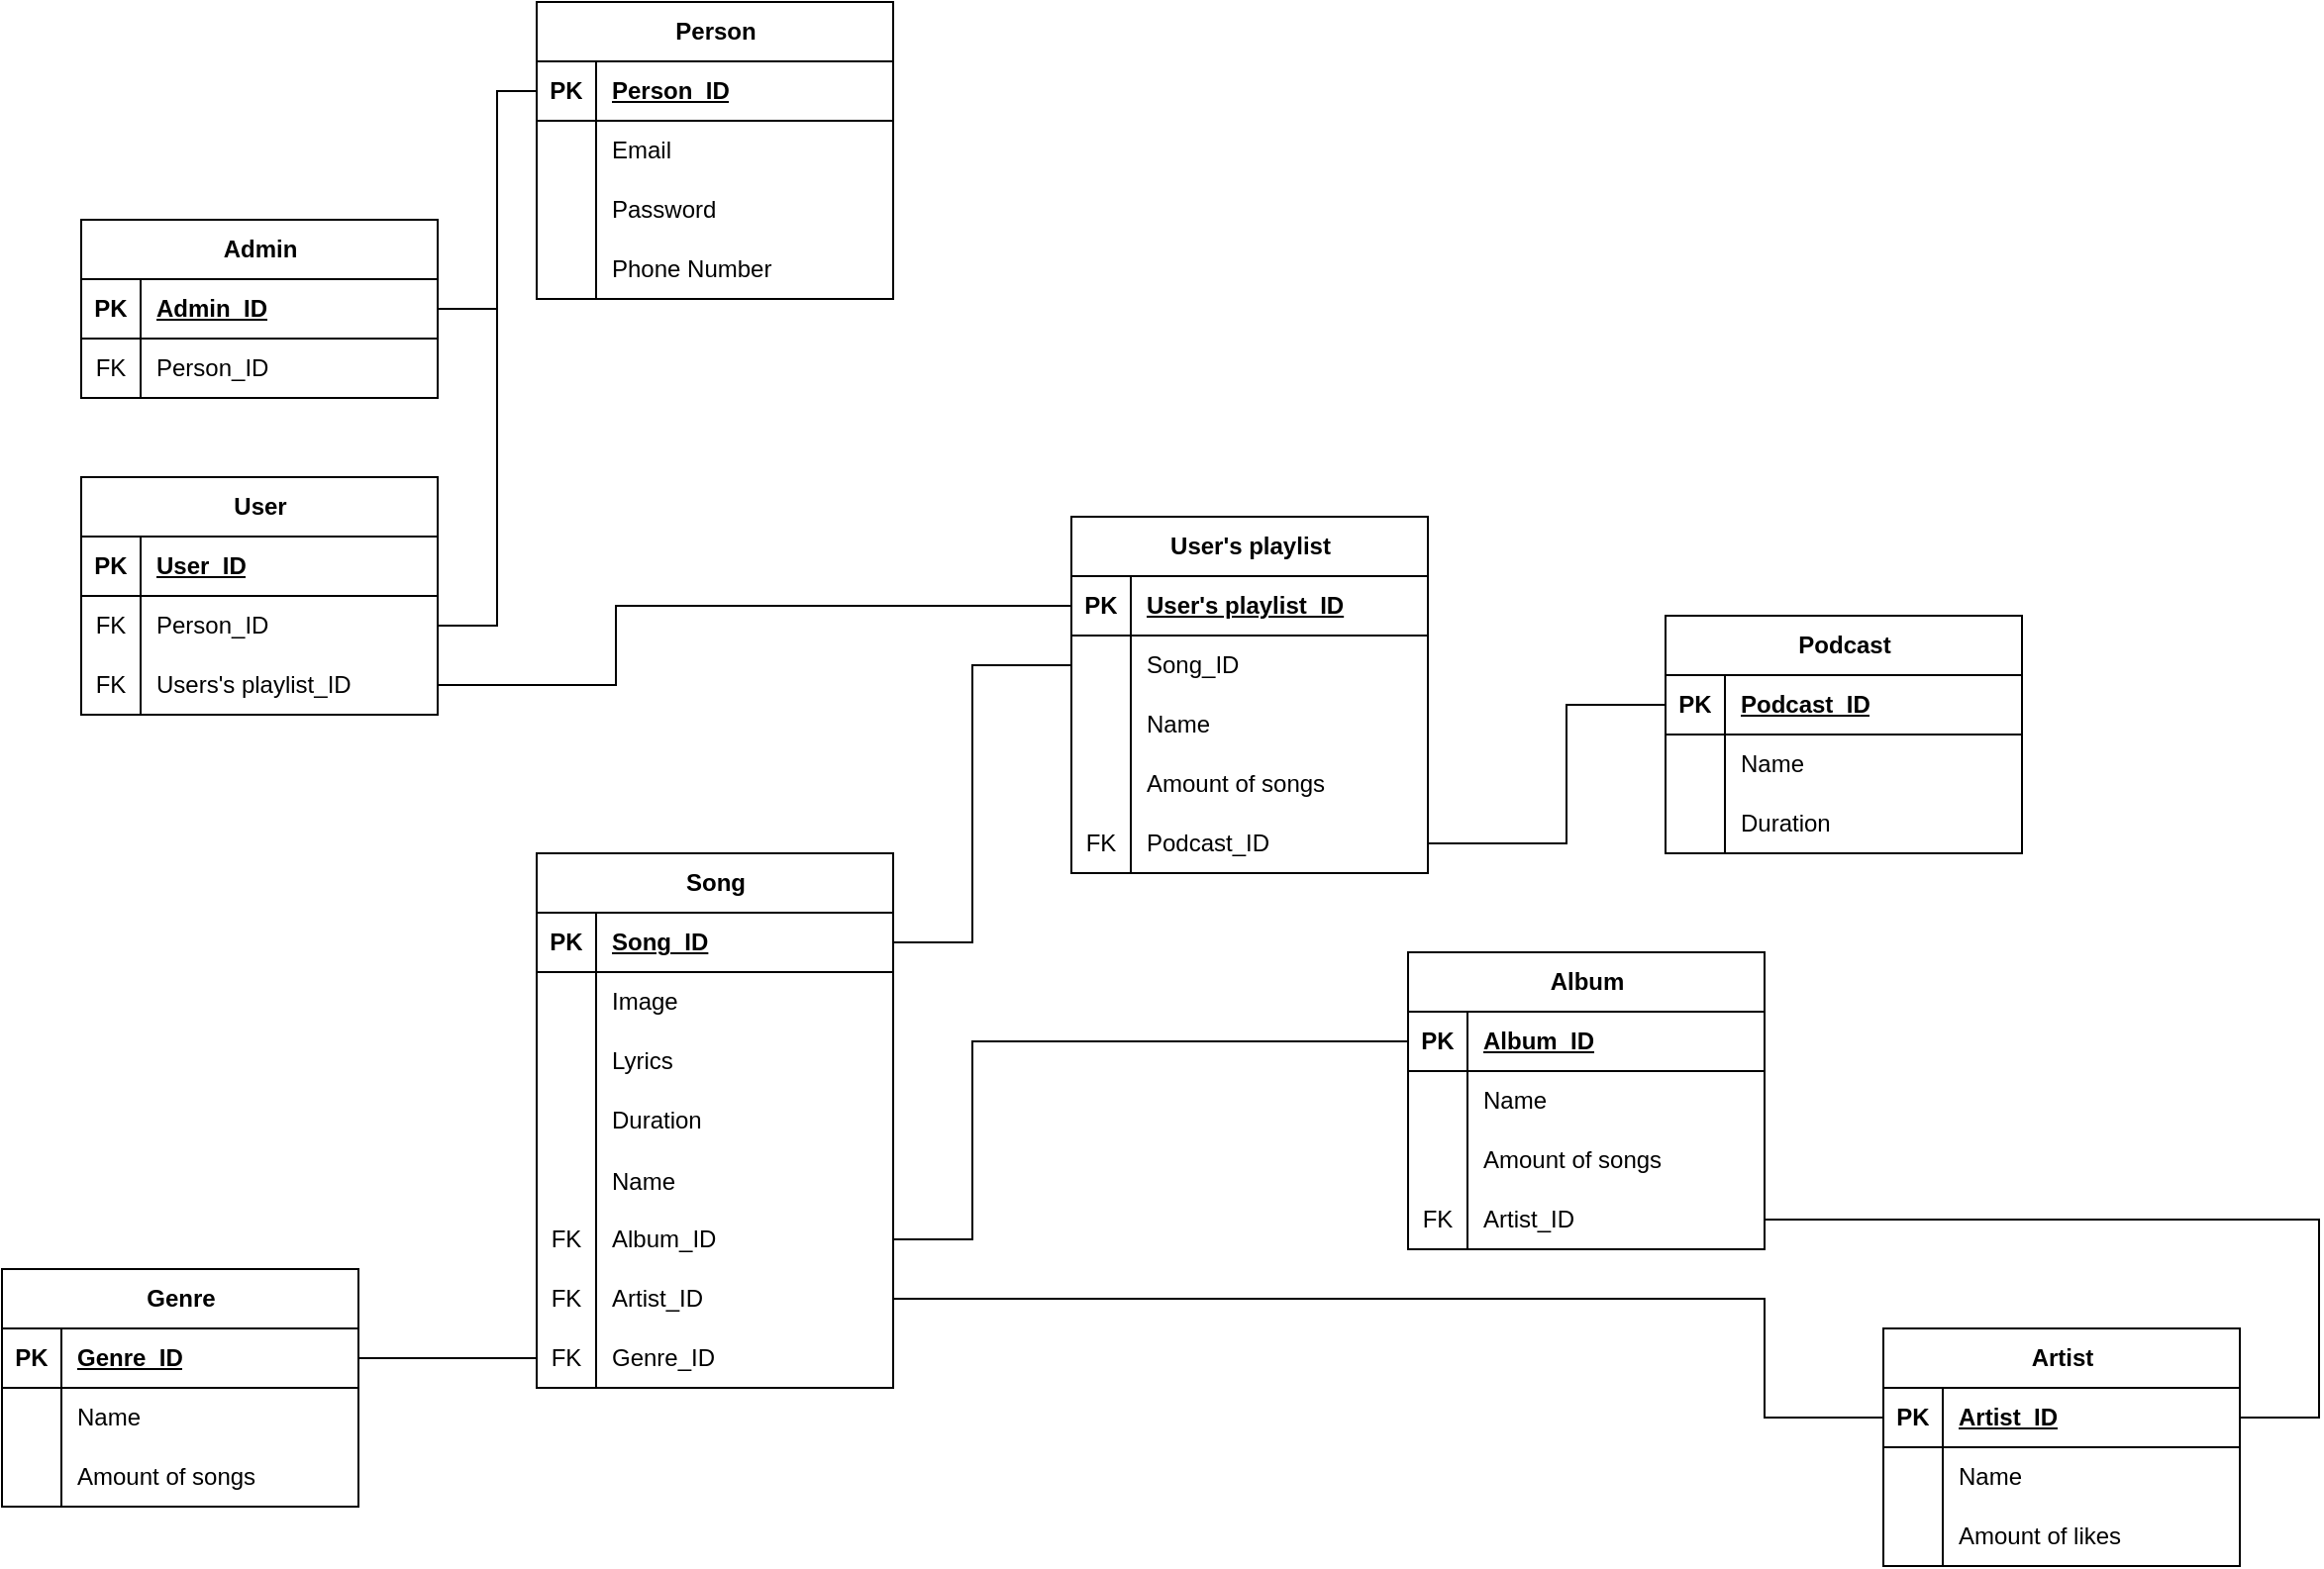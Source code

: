 <mxfile version="22.0.4" type="github">
  <diagram name="Страница — 1" id="3yZ1Bi49j6QtE4vH_W0a">
    <mxGraphModel dx="1728" dy="958" grid="1" gridSize="10" guides="1" tooltips="1" connect="1" arrows="1" fold="1" page="1" pageScale="1" pageWidth="827" pageHeight="1169" math="0" shadow="0">
      <root>
        <mxCell id="0" />
        <mxCell id="1" parent="0" />
        <mxCell id="EkAOqBTmNJ8UoRvNRDtU-21" value="Song" style="shape=table;startSize=30;container=1;collapsible=1;childLayout=tableLayout;fixedRows=1;rowLines=0;fontStyle=1;align=center;resizeLast=1;html=1;" parent="1" vertex="1">
          <mxGeometry x="290" y="670" width="180" height="270" as="geometry">
            <mxRectangle x="155" y="500" width="70" height="30" as="alternateBounds" />
          </mxGeometry>
        </mxCell>
        <mxCell id="EkAOqBTmNJ8UoRvNRDtU-22" value="" style="shape=tableRow;horizontal=0;startSize=0;swimlaneHead=0;swimlaneBody=0;fillColor=none;collapsible=0;dropTarget=0;points=[[0,0.5],[1,0.5]];portConstraint=eastwest;top=0;left=0;right=0;bottom=1;" parent="EkAOqBTmNJ8UoRvNRDtU-21" vertex="1">
          <mxGeometry y="30" width="180" height="30" as="geometry" />
        </mxCell>
        <mxCell id="EkAOqBTmNJ8UoRvNRDtU-23" value="PK" style="shape=partialRectangle;connectable=0;fillColor=none;top=0;left=0;bottom=0;right=0;fontStyle=1;overflow=hidden;whiteSpace=wrap;html=1;" parent="EkAOqBTmNJ8UoRvNRDtU-22" vertex="1">
          <mxGeometry width="30" height="30" as="geometry">
            <mxRectangle width="30" height="30" as="alternateBounds" />
          </mxGeometry>
        </mxCell>
        <mxCell id="EkAOqBTmNJ8UoRvNRDtU-24" value="Song_ID" style="shape=partialRectangle;connectable=0;fillColor=none;top=0;left=0;bottom=0;right=0;align=left;spacingLeft=6;fontStyle=5;overflow=hidden;whiteSpace=wrap;html=1;" parent="EkAOqBTmNJ8UoRvNRDtU-22" vertex="1">
          <mxGeometry x="30" width="150" height="30" as="geometry">
            <mxRectangle width="150" height="30" as="alternateBounds" />
          </mxGeometry>
        </mxCell>
        <mxCell id="EkAOqBTmNJ8UoRvNRDtU-25" value="" style="shape=tableRow;horizontal=0;startSize=0;swimlaneHead=0;swimlaneBody=0;fillColor=none;collapsible=0;dropTarget=0;points=[[0,0.5],[1,0.5]];portConstraint=eastwest;top=0;left=0;right=0;bottom=0;" parent="EkAOqBTmNJ8UoRvNRDtU-21" vertex="1">
          <mxGeometry y="60" width="180" height="30" as="geometry" />
        </mxCell>
        <mxCell id="EkAOqBTmNJ8UoRvNRDtU-26" value="" style="shape=partialRectangle;connectable=0;fillColor=none;top=0;left=0;bottom=0;right=0;editable=1;overflow=hidden;whiteSpace=wrap;html=1;" parent="EkAOqBTmNJ8UoRvNRDtU-25" vertex="1">
          <mxGeometry width="30" height="30" as="geometry">
            <mxRectangle width="30" height="30" as="alternateBounds" />
          </mxGeometry>
        </mxCell>
        <mxCell id="EkAOqBTmNJ8UoRvNRDtU-27" value="Image" style="shape=partialRectangle;connectable=0;fillColor=none;top=0;left=0;bottom=0;right=0;align=left;spacingLeft=6;overflow=hidden;whiteSpace=wrap;html=1;" parent="EkAOqBTmNJ8UoRvNRDtU-25" vertex="1">
          <mxGeometry x="30" width="150" height="30" as="geometry">
            <mxRectangle width="150" height="30" as="alternateBounds" />
          </mxGeometry>
        </mxCell>
        <mxCell id="EkAOqBTmNJ8UoRvNRDtU-28" value="" style="shape=tableRow;horizontal=0;startSize=0;swimlaneHead=0;swimlaneBody=0;fillColor=none;collapsible=0;dropTarget=0;points=[[0,0.5],[1,0.5]];portConstraint=eastwest;top=0;left=0;right=0;bottom=0;" parent="EkAOqBTmNJ8UoRvNRDtU-21" vertex="1">
          <mxGeometry y="90" width="180" height="30" as="geometry" />
        </mxCell>
        <mxCell id="EkAOqBTmNJ8UoRvNRDtU-29" value="" style="shape=partialRectangle;connectable=0;fillColor=none;top=0;left=0;bottom=0;right=0;editable=1;overflow=hidden;whiteSpace=wrap;html=1;" parent="EkAOqBTmNJ8UoRvNRDtU-28" vertex="1">
          <mxGeometry width="30" height="30" as="geometry">
            <mxRectangle width="30" height="30" as="alternateBounds" />
          </mxGeometry>
        </mxCell>
        <mxCell id="EkAOqBTmNJ8UoRvNRDtU-30" value="Lyrics" style="shape=partialRectangle;connectable=0;fillColor=none;top=0;left=0;bottom=0;right=0;align=left;spacingLeft=6;overflow=hidden;whiteSpace=wrap;html=1;" parent="EkAOqBTmNJ8UoRvNRDtU-28" vertex="1">
          <mxGeometry x="30" width="150" height="30" as="geometry">
            <mxRectangle width="150" height="30" as="alternateBounds" />
          </mxGeometry>
        </mxCell>
        <mxCell id="EkAOqBTmNJ8UoRvNRDtU-31" value="" style="shape=tableRow;horizontal=0;startSize=0;swimlaneHead=0;swimlaneBody=0;fillColor=none;collapsible=0;dropTarget=0;points=[[0,0.5],[1,0.5]];portConstraint=eastwest;top=0;left=0;right=0;bottom=0;" parent="EkAOqBTmNJ8UoRvNRDtU-21" vertex="1">
          <mxGeometry y="120" width="180" height="30" as="geometry" />
        </mxCell>
        <mxCell id="EkAOqBTmNJ8UoRvNRDtU-32" value="" style="shape=partialRectangle;connectable=0;fillColor=none;top=0;left=0;bottom=0;right=0;editable=1;overflow=hidden;whiteSpace=wrap;html=1;" parent="EkAOqBTmNJ8UoRvNRDtU-31" vertex="1">
          <mxGeometry width="30" height="30" as="geometry">
            <mxRectangle width="30" height="30" as="alternateBounds" />
          </mxGeometry>
        </mxCell>
        <mxCell id="EkAOqBTmNJ8UoRvNRDtU-33" value="Duration" style="shape=partialRectangle;connectable=0;fillColor=none;top=0;left=0;bottom=0;right=0;align=left;spacingLeft=6;overflow=hidden;whiteSpace=wrap;html=1;" parent="EkAOqBTmNJ8UoRvNRDtU-31" vertex="1">
          <mxGeometry x="30" width="150" height="30" as="geometry">
            <mxRectangle width="150" height="30" as="alternateBounds" />
          </mxGeometry>
        </mxCell>
        <mxCell id="EkAOqBTmNJ8UoRvNRDtU-35" value="" style="shape=tableRow;horizontal=0;startSize=0;swimlaneHead=0;swimlaneBody=0;fillColor=none;collapsible=0;dropTarget=0;points=[[0,0.5],[1,0.5]];portConstraint=eastwest;top=0;left=0;right=0;bottom=0;" parent="EkAOqBTmNJ8UoRvNRDtU-21" vertex="1">
          <mxGeometry y="150" width="180" height="30" as="geometry" />
        </mxCell>
        <mxCell id="EkAOqBTmNJ8UoRvNRDtU-36" value="" style="shape=partialRectangle;connectable=0;fillColor=none;top=0;left=0;bottom=0;right=0;editable=1;overflow=hidden;" parent="EkAOqBTmNJ8UoRvNRDtU-35" vertex="1">
          <mxGeometry width="30" height="30" as="geometry">
            <mxRectangle width="30" height="30" as="alternateBounds" />
          </mxGeometry>
        </mxCell>
        <mxCell id="EkAOqBTmNJ8UoRvNRDtU-37" value="Name" style="shape=partialRectangle;connectable=0;fillColor=none;top=0;left=0;bottom=0;right=0;align=left;spacingLeft=6;overflow=hidden;" parent="EkAOqBTmNJ8UoRvNRDtU-35" vertex="1">
          <mxGeometry x="30" width="150" height="30" as="geometry">
            <mxRectangle width="150" height="30" as="alternateBounds" />
          </mxGeometry>
        </mxCell>
        <mxCell id="ypnI-csupEmVVNGVdrrb-6" value="" style="shape=tableRow;horizontal=0;startSize=0;swimlaneHead=0;swimlaneBody=0;fillColor=none;collapsible=0;dropTarget=0;points=[[0,0.5],[1,0.5]];portConstraint=eastwest;top=0;left=0;right=0;bottom=0;" vertex="1" parent="EkAOqBTmNJ8UoRvNRDtU-21">
          <mxGeometry y="180" width="180" height="30" as="geometry" />
        </mxCell>
        <mxCell id="ypnI-csupEmVVNGVdrrb-7" value="FK" style="shape=partialRectangle;connectable=0;fillColor=none;top=0;left=0;bottom=0;right=0;fontStyle=0;overflow=hidden;whiteSpace=wrap;html=1;" vertex="1" parent="ypnI-csupEmVVNGVdrrb-6">
          <mxGeometry width="30" height="30" as="geometry">
            <mxRectangle width="30" height="30" as="alternateBounds" />
          </mxGeometry>
        </mxCell>
        <mxCell id="ypnI-csupEmVVNGVdrrb-8" value="Album_ID" style="shape=partialRectangle;connectable=0;fillColor=none;top=0;left=0;bottom=0;right=0;align=left;spacingLeft=6;fontStyle=0;overflow=hidden;whiteSpace=wrap;html=1;" vertex="1" parent="ypnI-csupEmVVNGVdrrb-6">
          <mxGeometry x="30" width="150" height="30" as="geometry">
            <mxRectangle width="150" height="30" as="alternateBounds" />
          </mxGeometry>
        </mxCell>
        <mxCell id="ypnI-csupEmVVNGVdrrb-26" value="" style="shape=tableRow;horizontal=0;startSize=0;swimlaneHead=0;swimlaneBody=0;fillColor=none;collapsible=0;dropTarget=0;points=[[0,0.5],[1,0.5]];portConstraint=eastwest;top=0;left=0;right=0;bottom=0;" vertex="1" parent="EkAOqBTmNJ8UoRvNRDtU-21">
          <mxGeometry y="210" width="180" height="30" as="geometry" />
        </mxCell>
        <mxCell id="ypnI-csupEmVVNGVdrrb-27" value="FK" style="shape=partialRectangle;connectable=0;fillColor=none;top=0;left=0;bottom=0;right=0;fontStyle=0;overflow=hidden;whiteSpace=wrap;html=1;" vertex="1" parent="ypnI-csupEmVVNGVdrrb-26">
          <mxGeometry width="30" height="30" as="geometry">
            <mxRectangle width="30" height="30" as="alternateBounds" />
          </mxGeometry>
        </mxCell>
        <mxCell id="ypnI-csupEmVVNGVdrrb-28" value="Artist_ID" style="shape=partialRectangle;connectable=0;fillColor=none;top=0;left=0;bottom=0;right=0;align=left;spacingLeft=6;fontStyle=0;overflow=hidden;whiteSpace=wrap;html=1;" vertex="1" parent="ypnI-csupEmVVNGVdrrb-26">
          <mxGeometry x="30" width="150" height="30" as="geometry">
            <mxRectangle width="150" height="30" as="alternateBounds" />
          </mxGeometry>
        </mxCell>
        <mxCell id="ypnI-csupEmVVNGVdrrb-41" value="" style="shape=tableRow;horizontal=0;startSize=0;swimlaneHead=0;swimlaneBody=0;fillColor=none;collapsible=0;dropTarget=0;points=[[0,0.5],[1,0.5]];portConstraint=eastwest;top=0;left=0;right=0;bottom=0;" vertex="1" parent="EkAOqBTmNJ8UoRvNRDtU-21">
          <mxGeometry y="240" width="180" height="30" as="geometry" />
        </mxCell>
        <mxCell id="ypnI-csupEmVVNGVdrrb-42" value="FK" style="shape=partialRectangle;connectable=0;fillColor=none;top=0;left=0;bottom=0;right=0;fontStyle=0;overflow=hidden;whiteSpace=wrap;html=1;" vertex="1" parent="ypnI-csupEmVVNGVdrrb-41">
          <mxGeometry width="30" height="30" as="geometry">
            <mxRectangle width="30" height="30" as="alternateBounds" />
          </mxGeometry>
        </mxCell>
        <mxCell id="ypnI-csupEmVVNGVdrrb-43" value="Genre_ID" style="shape=partialRectangle;connectable=0;fillColor=none;top=0;left=0;bottom=0;right=0;align=left;spacingLeft=6;fontStyle=0;overflow=hidden;whiteSpace=wrap;html=1;" vertex="1" parent="ypnI-csupEmVVNGVdrrb-41">
          <mxGeometry x="30" width="150" height="30" as="geometry">
            <mxRectangle width="150" height="30" as="alternateBounds" />
          </mxGeometry>
        </mxCell>
        <mxCell id="EkAOqBTmNJ8UoRvNRDtU-42" value="Artist" style="shape=table;startSize=30;container=1;collapsible=1;childLayout=tableLayout;fixedRows=1;rowLines=0;fontStyle=1;align=center;resizeLast=1;html=1;" parent="1" vertex="1">
          <mxGeometry x="970" y="910" width="180" height="120" as="geometry">
            <mxRectangle x="240" y="90" width="70" height="30" as="alternateBounds" />
          </mxGeometry>
        </mxCell>
        <mxCell id="EkAOqBTmNJ8UoRvNRDtU-43" value="" style="shape=tableRow;horizontal=0;startSize=0;swimlaneHead=0;swimlaneBody=0;fillColor=none;collapsible=0;dropTarget=0;points=[[0,0.5],[1,0.5]];portConstraint=eastwest;top=0;left=0;right=0;bottom=1;" parent="EkAOqBTmNJ8UoRvNRDtU-42" vertex="1">
          <mxGeometry y="30" width="180" height="30" as="geometry" />
        </mxCell>
        <mxCell id="EkAOqBTmNJ8UoRvNRDtU-44" value="PK" style="shape=partialRectangle;connectable=0;fillColor=none;top=0;left=0;bottom=0;right=0;fontStyle=1;overflow=hidden;whiteSpace=wrap;html=1;" parent="EkAOqBTmNJ8UoRvNRDtU-43" vertex="1">
          <mxGeometry width="30" height="30" as="geometry">
            <mxRectangle width="30" height="30" as="alternateBounds" />
          </mxGeometry>
        </mxCell>
        <mxCell id="EkAOqBTmNJ8UoRvNRDtU-45" value="Artist_ID" style="shape=partialRectangle;connectable=0;fillColor=none;top=0;left=0;bottom=0;right=0;align=left;spacingLeft=6;fontStyle=5;overflow=hidden;whiteSpace=wrap;html=1;" parent="EkAOqBTmNJ8UoRvNRDtU-43" vertex="1">
          <mxGeometry x="30" width="150" height="30" as="geometry">
            <mxRectangle width="150" height="30" as="alternateBounds" />
          </mxGeometry>
        </mxCell>
        <mxCell id="EkAOqBTmNJ8UoRvNRDtU-46" value="" style="shape=tableRow;horizontal=0;startSize=0;swimlaneHead=0;swimlaneBody=0;fillColor=none;collapsible=0;dropTarget=0;points=[[0,0.5],[1,0.5]];portConstraint=eastwest;top=0;left=0;right=0;bottom=0;" parent="EkAOqBTmNJ8UoRvNRDtU-42" vertex="1">
          <mxGeometry y="60" width="180" height="30" as="geometry" />
        </mxCell>
        <mxCell id="EkAOqBTmNJ8UoRvNRDtU-47" value="" style="shape=partialRectangle;connectable=0;fillColor=none;top=0;left=0;bottom=0;right=0;editable=1;overflow=hidden;whiteSpace=wrap;html=1;" parent="EkAOqBTmNJ8UoRvNRDtU-46" vertex="1">
          <mxGeometry width="30" height="30" as="geometry">
            <mxRectangle width="30" height="30" as="alternateBounds" />
          </mxGeometry>
        </mxCell>
        <mxCell id="EkAOqBTmNJ8UoRvNRDtU-48" value="Name" style="shape=partialRectangle;connectable=0;fillColor=none;top=0;left=0;bottom=0;right=0;align=left;spacingLeft=6;overflow=hidden;whiteSpace=wrap;html=1;" parent="EkAOqBTmNJ8UoRvNRDtU-46" vertex="1">
          <mxGeometry x="30" width="150" height="30" as="geometry">
            <mxRectangle width="150" height="30" as="alternateBounds" />
          </mxGeometry>
        </mxCell>
        <mxCell id="EkAOqBTmNJ8UoRvNRDtU-49" value="" style="shape=tableRow;horizontal=0;startSize=0;swimlaneHead=0;swimlaneBody=0;fillColor=none;collapsible=0;dropTarget=0;points=[[0,0.5],[1,0.5]];portConstraint=eastwest;top=0;left=0;right=0;bottom=0;" parent="EkAOqBTmNJ8UoRvNRDtU-42" vertex="1">
          <mxGeometry y="90" width="180" height="30" as="geometry" />
        </mxCell>
        <mxCell id="EkAOqBTmNJ8UoRvNRDtU-50" value="" style="shape=partialRectangle;connectable=0;fillColor=none;top=0;left=0;bottom=0;right=0;editable=1;overflow=hidden;whiteSpace=wrap;html=1;" parent="EkAOqBTmNJ8UoRvNRDtU-49" vertex="1">
          <mxGeometry width="30" height="30" as="geometry">
            <mxRectangle width="30" height="30" as="alternateBounds" />
          </mxGeometry>
        </mxCell>
        <mxCell id="EkAOqBTmNJ8UoRvNRDtU-51" value="Amount of likes" style="shape=partialRectangle;connectable=0;fillColor=none;top=0;left=0;bottom=0;right=0;align=left;spacingLeft=6;overflow=hidden;whiteSpace=wrap;html=1;" parent="EkAOqBTmNJ8UoRvNRDtU-49" vertex="1">
          <mxGeometry x="30" width="150" height="30" as="geometry">
            <mxRectangle width="150" height="30" as="alternateBounds" />
          </mxGeometry>
        </mxCell>
        <mxCell id="EkAOqBTmNJ8UoRvNRDtU-55" value="Admin" style="shape=table;startSize=30;container=1;collapsible=1;childLayout=tableLayout;fixedRows=1;rowLines=0;fontStyle=1;align=center;resizeLast=1;html=1;" parent="1" vertex="1">
          <mxGeometry x="60" y="350" width="180" height="90" as="geometry">
            <mxRectangle x="600" y="190" width="80" height="30" as="alternateBounds" />
          </mxGeometry>
        </mxCell>
        <mxCell id="EkAOqBTmNJ8UoRvNRDtU-56" value="" style="shape=tableRow;horizontal=0;startSize=0;swimlaneHead=0;swimlaneBody=0;fillColor=none;collapsible=0;dropTarget=0;points=[[0,0.5],[1,0.5]];portConstraint=eastwest;top=0;left=0;right=0;bottom=1;" parent="EkAOqBTmNJ8UoRvNRDtU-55" vertex="1">
          <mxGeometry y="30" width="180" height="30" as="geometry" />
        </mxCell>
        <mxCell id="EkAOqBTmNJ8UoRvNRDtU-57" value="PK" style="shape=partialRectangle;connectable=0;fillColor=none;top=0;left=0;bottom=0;right=0;fontStyle=1;overflow=hidden;whiteSpace=wrap;html=1;" parent="EkAOqBTmNJ8UoRvNRDtU-56" vertex="1">
          <mxGeometry width="30" height="30" as="geometry">
            <mxRectangle width="30" height="30" as="alternateBounds" />
          </mxGeometry>
        </mxCell>
        <mxCell id="EkAOqBTmNJ8UoRvNRDtU-58" value="Admin_ID" style="shape=partialRectangle;connectable=0;fillColor=none;top=0;left=0;bottom=0;right=0;align=left;spacingLeft=6;fontStyle=5;overflow=hidden;whiteSpace=wrap;html=1;" parent="EkAOqBTmNJ8UoRvNRDtU-56" vertex="1">
          <mxGeometry x="30" width="150" height="30" as="geometry">
            <mxRectangle width="150" height="30" as="alternateBounds" />
          </mxGeometry>
        </mxCell>
        <mxCell id="ypnI-csupEmVVNGVdrrb-14" value="" style="shape=tableRow;horizontal=0;startSize=0;swimlaneHead=0;swimlaneBody=0;fillColor=none;collapsible=0;dropTarget=0;points=[[0,0.5],[1,0.5]];portConstraint=eastwest;top=0;left=0;right=0;bottom=0;" vertex="1" parent="EkAOqBTmNJ8UoRvNRDtU-55">
          <mxGeometry y="60" width="180" height="30" as="geometry" />
        </mxCell>
        <mxCell id="ypnI-csupEmVVNGVdrrb-15" value="FK" style="shape=partialRectangle;connectable=0;fillColor=none;top=0;left=0;bottom=0;right=0;fontStyle=0;overflow=hidden;whiteSpace=wrap;html=1;" vertex="1" parent="ypnI-csupEmVVNGVdrrb-14">
          <mxGeometry width="30" height="30" as="geometry">
            <mxRectangle width="30" height="30" as="alternateBounds" />
          </mxGeometry>
        </mxCell>
        <mxCell id="ypnI-csupEmVVNGVdrrb-16" value="Person_ID" style="shape=partialRectangle;connectable=0;fillColor=none;top=0;left=0;bottom=0;right=0;align=left;spacingLeft=6;fontStyle=0;overflow=hidden;whiteSpace=wrap;html=1;" vertex="1" parent="ypnI-csupEmVVNGVdrrb-14">
          <mxGeometry x="30" width="150" height="30" as="geometry">
            <mxRectangle width="150" height="30" as="alternateBounds" />
          </mxGeometry>
        </mxCell>
        <mxCell id="EkAOqBTmNJ8UoRvNRDtU-68" value="Person" style="shape=table;startSize=30;container=1;collapsible=1;childLayout=tableLayout;fixedRows=1;rowLines=0;fontStyle=1;align=center;resizeLast=1;html=1;" parent="1" vertex="1">
          <mxGeometry x="290" y="240" width="180" height="150" as="geometry">
            <mxRectangle x="430" y="240" width="80" height="30" as="alternateBounds" />
          </mxGeometry>
        </mxCell>
        <mxCell id="EkAOqBTmNJ8UoRvNRDtU-69" value="" style="shape=tableRow;horizontal=0;startSize=0;swimlaneHead=0;swimlaneBody=0;fillColor=none;collapsible=0;dropTarget=0;points=[[0,0.5],[1,0.5]];portConstraint=eastwest;top=0;left=0;right=0;bottom=1;" parent="EkAOqBTmNJ8UoRvNRDtU-68" vertex="1">
          <mxGeometry y="30" width="180" height="30" as="geometry" />
        </mxCell>
        <mxCell id="EkAOqBTmNJ8UoRvNRDtU-70" value="PK" style="shape=partialRectangle;connectable=0;fillColor=none;top=0;left=0;bottom=0;right=0;fontStyle=1;overflow=hidden;whiteSpace=wrap;html=1;" parent="EkAOqBTmNJ8UoRvNRDtU-69" vertex="1">
          <mxGeometry width="30" height="30" as="geometry">
            <mxRectangle width="30" height="30" as="alternateBounds" />
          </mxGeometry>
        </mxCell>
        <mxCell id="EkAOqBTmNJ8UoRvNRDtU-71" value="Person_ID" style="shape=partialRectangle;connectable=0;fillColor=none;top=0;left=0;bottom=0;right=0;align=left;spacingLeft=6;fontStyle=5;overflow=hidden;whiteSpace=wrap;html=1;" parent="EkAOqBTmNJ8UoRvNRDtU-69" vertex="1">
          <mxGeometry x="30" width="150" height="30" as="geometry">
            <mxRectangle width="150" height="30" as="alternateBounds" />
          </mxGeometry>
        </mxCell>
        <mxCell id="EkAOqBTmNJ8UoRvNRDtU-72" value="" style="shape=tableRow;horizontal=0;startSize=0;swimlaneHead=0;swimlaneBody=0;fillColor=none;collapsible=0;dropTarget=0;points=[[0,0.5],[1,0.5]];portConstraint=eastwest;top=0;left=0;right=0;bottom=0;" parent="EkAOqBTmNJ8UoRvNRDtU-68" vertex="1">
          <mxGeometry y="60" width="180" height="30" as="geometry" />
        </mxCell>
        <mxCell id="EkAOqBTmNJ8UoRvNRDtU-73" value="" style="shape=partialRectangle;connectable=0;fillColor=none;top=0;left=0;bottom=0;right=0;editable=1;overflow=hidden;whiteSpace=wrap;html=1;" parent="EkAOqBTmNJ8UoRvNRDtU-72" vertex="1">
          <mxGeometry width="30" height="30" as="geometry">
            <mxRectangle width="30" height="30" as="alternateBounds" />
          </mxGeometry>
        </mxCell>
        <mxCell id="EkAOqBTmNJ8UoRvNRDtU-74" value="Email" style="shape=partialRectangle;connectable=0;fillColor=none;top=0;left=0;bottom=0;right=0;align=left;spacingLeft=6;overflow=hidden;whiteSpace=wrap;html=1;" parent="EkAOqBTmNJ8UoRvNRDtU-72" vertex="1">
          <mxGeometry x="30" width="150" height="30" as="geometry">
            <mxRectangle width="150" height="30" as="alternateBounds" />
          </mxGeometry>
        </mxCell>
        <mxCell id="EkAOqBTmNJ8UoRvNRDtU-75" value="" style="shape=tableRow;horizontal=0;startSize=0;swimlaneHead=0;swimlaneBody=0;fillColor=none;collapsible=0;dropTarget=0;points=[[0,0.5],[1,0.5]];portConstraint=eastwest;top=0;left=0;right=0;bottom=0;" parent="EkAOqBTmNJ8UoRvNRDtU-68" vertex="1">
          <mxGeometry y="90" width="180" height="30" as="geometry" />
        </mxCell>
        <mxCell id="EkAOqBTmNJ8UoRvNRDtU-76" value="" style="shape=partialRectangle;connectable=0;fillColor=none;top=0;left=0;bottom=0;right=0;editable=1;overflow=hidden;whiteSpace=wrap;html=1;" parent="EkAOqBTmNJ8UoRvNRDtU-75" vertex="1">
          <mxGeometry width="30" height="30" as="geometry">
            <mxRectangle width="30" height="30" as="alternateBounds" />
          </mxGeometry>
        </mxCell>
        <mxCell id="EkAOqBTmNJ8UoRvNRDtU-77" value="Password" style="shape=partialRectangle;connectable=0;fillColor=none;top=0;left=0;bottom=0;right=0;align=left;spacingLeft=6;overflow=hidden;whiteSpace=wrap;html=1;" parent="EkAOqBTmNJ8UoRvNRDtU-75" vertex="1">
          <mxGeometry x="30" width="150" height="30" as="geometry">
            <mxRectangle width="150" height="30" as="alternateBounds" />
          </mxGeometry>
        </mxCell>
        <mxCell id="EkAOqBTmNJ8UoRvNRDtU-78" value="" style="shape=tableRow;horizontal=0;startSize=0;swimlaneHead=0;swimlaneBody=0;fillColor=none;collapsible=0;dropTarget=0;points=[[0,0.5],[1,0.5]];portConstraint=eastwest;top=0;left=0;right=0;bottom=0;" parent="EkAOqBTmNJ8UoRvNRDtU-68" vertex="1">
          <mxGeometry y="120" width="180" height="30" as="geometry" />
        </mxCell>
        <mxCell id="EkAOqBTmNJ8UoRvNRDtU-79" value="" style="shape=partialRectangle;connectable=0;fillColor=none;top=0;left=0;bottom=0;right=0;editable=1;overflow=hidden;whiteSpace=wrap;html=1;" parent="EkAOqBTmNJ8UoRvNRDtU-78" vertex="1">
          <mxGeometry width="30" height="30" as="geometry">
            <mxRectangle width="30" height="30" as="alternateBounds" />
          </mxGeometry>
        </mxCell>
        <mxCell id="EkAOqBTmNJ8UoRvNRDtU-80" value="Phone Number" style="shape=partialRectangle;connectable=0;fillColor=none;top=0;left=0;bottom=0;right=0;align=left;spacingLeft=6;overflow=hidden;whiteSpace=wrap;html=1;" parent="EkAOqBTmNJ8UoRvNRDtU-78" vertex="1">
          <mxGeometry x="30" width="150" height="30" as="geometry">
            <mxRectangle width="150" height="30" as="alternateBounds" />
          </mxGeometry>
        </mxCell>
        <mxCell id="EkAOqBTmNJ8UoRvNRDtU-81" value="User" style="shape=table;startSize=30;container=1;collapsible=1;childLayout=tableLayout;fixedRows=1;rowLines=0;fontStyle=1;align=center;resizeLast=1;html=1;" parent="1" vertex="1">
          <mxGeometry x="60" y="480" width="180" height="120" as="geometry">
            <mxRectangle x="650" y="315" width="80" height="30" as="alternateBounds" />
          </mxGeometry>
        </mxCell>
        <mxCell id="EkAOqBTmNJ8UoRvNRDtU-82" value="" style="shape=tableRow;horizontal=0;startSize=0;swimlaneHead=0;swimlaneBody=0;fillColor=none;collapsible=0;dropTarget=0;points=[[0,0.5],[1,0.5]];portConstraint=eastwest;top=0;left=0;right=0;bottom=1;" parent="EkAOqBTmNJ8UoRvNRDtU-81" vertex="1">
          <mxGeometry y="30" width="180" height="30" as="geometry" />
        </mxCell>
        <mxCell id="EkAOqBTmNJ8UoRvNRDtU-83" value="PK" style="shape=partialRectangle;connectable=0;fillColor=none;top=0;left=0;bottom=0;right=0;fontStyle=1;overflow=hidden;whiteSpace=wrap;html=1;" parent="EkAOqBTmNJ8UoRvNRDtU-82" vertex="1">
          <mxGeometry width="30" height="30" as="geometry">
            <mxRectangle width="30" height="30" as="alternateBounds" />
          </mxGeometry>
        </mxCell>
        <mxCell id="EkAOqBTmNJ8UoRvNRDtU-84" value="User_ID" style="shape=partialRectangle;connectable=0;fillColor=none;top=0;left=0;bottom=0;right=0;align=left;spacingLeft=6;fontStyle=5;overflow=hidden;whiteSpace=wrap;html=1;" parent="EkAOqBTmNJ8UoRvNRDtU-82" vertex="1">
          <mxGeometry x="30" width="150" height="30" as="geometry">
            <mxRectangle width="150" height="30" as="alternateBounds" />
          </mxGeometry>
        </mxCell>
        <mxCell id="ypnI-csupEmVVNGVdrrb-10" value="" style="shape=tableRow;horizontal=0;startSize=0;swimlaneHead=0;swimlaneBody=0;fillColor=none;collapsible=0;dropTarget=0;points=[[0,0.5],[1,0.5]];portConstraint=eastwest;top=0;left=0;right=0;bottom=0;" vertex="1" parent="EkAOqBTmNJ8UoRvNRDtU-81">
          <mxGeometry y="60" width="180" height="30" as="geometry" />
        </mxCell>
        <mxCell id="ypnI-csupEmVVNGVdrrb-11" value="FK" style="shape=partialRectangle;connectable=0;fillColor=none;top=0;left=0;bottom=0;right=0;fontStyle=0;overflow=hidden;whiteSpace=wrap;html=1;" vertex="1" parent="ypnI-csupEmVVNGVdrrb-10">
          <mxGeometry width="30" height="30" as="geometry">
            <mxRectangle width="30" height="30" as="alternateBounds" />
          </mxGeometry>
        </mxCell>
        <mxCell id="ypnI-csupEmVVNGVdrrb-12" value="Person_ID" style="shape=partialRectangle;connectable=0;fillColor=none;top=0;left=0;bottom=0;right=0;align=left;spacingLeft=6;fontStyle=0;overflow=hidden;whiteSpace=wrap;html=1;" vertex="1" parent="ypnI-csupEmVVNGVdrrb-10">
          <mxGeometry x="30" width="150" height="30" as="geometry">
            <mxRectangle width="150" height="30" as="alternateBounds" />
          </mxGeometry>
        </mxCell>
        <mxCell id="ypnI-csupEmVVNGVdrrb-31" value="" style="shape=tableRow;horizontal=0;startSize=0;swimlaneHead=0;swimlaneBody=0;fillColor=none;collapsible=0;dropTarget=0;points=[[0,0.5],[1,0.5]];portConstraint=eastwest;top=0;left=0;right=0;bottom=0;" vertex="1" parent="EkAOqBTmNJ8UoRvNRDtU-81">
          <mxGeometry y="90" width="180" height="30" as="geometry" />
        </mxCell>
        <mxCell id="ypnI-csupEmVVNGVdrrb-32" value="FK" style="shape=partialRectangle;connectable=0;fillColor=none;top=0;left=0;bottom=0;right=0;fontStyle=0;overflow=hidden;whiteSpace=wrap;html=1;" vertex="1" parent="ypnI-csupEmVVNGVdrrb-31">
          <mxGeometry width="30" height="30" as="geometry">
            <mxRectangle width="30" height="30" as="alternateBounds" />
          </mxGeometry>
        </mxCell>
        <mxCell id="ypnI-csupEmVVNGVdrrb-33" value="Users&#39;s playlist_ID" style="shape=partialRectangle;connectable=0;fillColor=none;top=0;left=0;bottom=0;right=0;align=left;spacingLeft=6;fontStyle=0;overflow=hidden;whiteSpace=wrap;html=1;" vertex="1" parent="ypnI-csupEmVVNGVdrrb-31">
          <mxGeometry x="30" width="150" height="30" as="geometry">
            <mxRectangle width="150" height="30" as="alternateBounds" />
          </mxGeometry>
        </mxCell>
        <mxCell id="EkAOqBTmNJ8UoRvNRDtU-89" value="User&#39;s playlist" style="shape=table;startSize=30;container=1;collapsible=1;childLayout=tableLayout;fixedRows=1;rowLines=0;fontStyle=1;align=center;resizeLast=1;html=1;" parent="1" vertex="1">
          <mxGeometry x="560" y="500" width="180" height="180" as="geometry">
            <mxRectangle x="115" y="30" width="80" height="30" as="alternateBounds" />
          </mxGeometry>
        </mxCell>
        <mxCell id="EkAOqBTmNJ8UoRvNRDtU-90" value="" style="shape=tableRow;horizontal=0;startSize=0;swimlaneHead=0;swimlaneBody=0;fillColor=none;collapsible=0;dropTarget=0;points=[[0,0.5],[1,0.5]];portConstraint=eastwest;top=0;left=0;right=0;bottom=1;" parent="EkAOqBTmNJ8UoRvNRDtU-89" vertex="1">
          <mxGeometry y="30" width="180" height="30" as="geometry" />
        </mxCell>
        <mxCell id="EkAOqBTmNJ8UoRvNRDtU-91" value="PK" style="shape=partialRectangle;connectable=0;fillColor=none;top=0;left=0;bottom=0;right=0;fontStyle=1;overflow=hidden;whiteSpace=wrap;html=1;" parent="EkAOqBTmNJ8UoRvNRDtU-90" vertex="1">
          <mxGeometry width="30" height="30" as="geometry">
            <mxRectangle width="30" height="30" as="alternateBounds" />
          </mxGeometry>
        </mxCell>
        <mxCell id="EkAOqBTmNJ8UoRvNRDtU-92" value="User&#39;s playlist_ID" style="shape=partialRectangle;connectable=0;fillColor=none;top=0;left=0;bottom=0;right=0;align=left;spacingLeft=6;fontStyle=5;overflow=hidden;whiteSpace=wrap;html=1;" parent="EkAOqBTmNJ8UoRvNRDtU-90" vertex="1">
          <mxGeometry x="30" width="150" height="30" as="geometry">
            <mxRectangle width="150" height="30" as="alternateBounds" />
          </mxGeometry>
        </mxCell>
        <mxCell id="EkAOqBTmNJ8UoRvNRDtU-93" value="" style="shape=tableRow;horizontal=0;startSize=0;swimlaneHead=0;swimlaneBody=0;fillColor=none;collapsible=0;dropTarget=0;points=[[0,0.5],[1,0.5]];portConstraint=eastwest;top=0;left=0;right=0;bottom=0;" parent="EkAOqBTmNJ8UoRvNRDtU-89" vertex="1">
          <mxGeometry y="60" width="180" height="30" as="geometry" />
        </mxCell>
        <mxCell id="EkAOqBTmNJ8UoRvNRDtU-94" value="" style="shape=partialRectangle;connectable=0;fillColor=none;top=0;left=0;bottom=0;right=0;editable=1;overflow=hidden;whiteSpace=wrap;html=1;" parent="EkAOqBTmNJ8UoRvNRDtU-93" vertex="1">
          <mxGeometry width="30" height="30" as="geometry">
            <mxRectangle width="30" height="30" as="alternateBounds" />
          </mxGeometry>
        </mxCell>
        <mxCell id="EkAOqBTmNJ8UoRvNRDtU-95" value="Song_ID" style="shape=partialRectangle;connectable=0;fillColor=none;top=0;left=0;bottom=0;right=0;align=left;spacingLeft=6;overflow=hidden;whiteSpace=wrap;html=1;" parent="EkAOqBTmNJ8UoRvNRDtU-93" vertex="1">
          <mxGeometry x="30" width="150" height="30" as="geometry">
            <mxRectangle width="150" height="30" as="alternateBounds" />
          </mxGeometry>
        </mxCell>
        <mxCell id="EkAOqBTmNJ8UoRvNRDtU-96" value="" style="shape=tableRow;horizontal=0;startSize=0;swimlaneHead=0;swimlaneBody=0;fillColor=none;collapsible=0;dropTarget=0;points=[[0,0.5],[1,0.5]];portConstraint=eastwest;top=0;left=0;right=0;bottom=0;" parent="EkAOqBTmNJ8UoRvNRDtU-89" vertex="1">
          <mxGeometry y="90" width="180" height="30" as="geometry" />
        </mxCell>
        <mxCell id="EkAOqBTmNJ8UoRvNRDtU-97" value="" style="shape=partialRectangle;connectable=0;fillColor=none;top=0;left=0;bottom=0;right=0;editable=1;overflow=hidden;whiteSpace=wrap;html=1;" parent="EkAOqBTmNJ8UoRvNRDtU-96" vertex="1">
          <mxGeometry width="30" height="30" as="geometry">
            <mxRectangle width="30" height="30" as="alternateBounds" />
          </mxGeometry>
        </mxCell>
        <mxCell id="EkAOqBTmNJ8UoRvNRDtU-98" value="Name" style="shape=partialRectangle;connectable=0;fillColor=none;top=0;left=0;bottom=0;right=0;align=left;spacingLeft=6;overflow=hidden;whiteSpace=wrap;html=1;" parent="EkAOqBTmNJ8UoRvNRDtU-96" vertex="1">
          <mxGeometry x="30" width="150" height="30" as="geometry">
            <mxRectangle width="150" height="30" as="alternateBounds" />
          </mxGeometry>
        </mxCell>
        <mxCell id="EkAOqBTmNJ8UoRvNRDtU-99" value="" style="shape=tableRow;horizontal=0;startSize=0;swimlaneHead=0;swimlaneBody=0;fillColor=none;collapsible=0;dropTarget=0;points=[[0,0.5],[1,0.5]];portConstraint=eastwest;top=0;left=0;right=0;bottom=0;" parent="EkAOqBTmNJ8UoRvNRDtU-89" vertex="1">
          <mxGeometry y="120" width="180" height="30" as="geometry" />
        </mxCell>
        <mxCell id="EkAOqBTmNJ8UoRvNRDtU-100" value="" style="shape=partialRectangle;connectable=0;fillColor=none;top=0;left=0;bottom=0;right=0;editable=1;overflow=hidden;whiteSpace=wrap;html=1;" parent="EkAOqBTmNJ8UoRvNRDtU-99" vertex="1">
          <mxGeometry width="30" height="30" as="geometry">
            <mxRectangle width="30" height="30" as="alternateBounds" />
          </mxGeometry>
        </mxCell>
        <mxCell id="EkAOqBTmNJ8UoRvNRDtU-101" value="Amount of songs" style="shape=partialRectangle;connectable=0;fillColor=none;top=0;left=0;bottom=0;right=0;align=left;spacingLeft=6;overflow=hidden;whiteSpace=wrap;html=1;" parent="EkAOqBTmNJ8UoRvNRDtU-99" vertex="1">
          <mxGeometry x="30" width="150" height="30" as="geometry">
            <mxRectangle width="150" height="30" as="alternateBounds" />
          </mxGeometry>
        </mxCell>
        <mxCell id="ypnI-csupEmVVNGVdrrb-46" value="" style="shape=tableRow;horizontal=0;startSize=0;swimlaneHead=0;swimlaneBody=0;fillColor=none;collapsible=0;dropTarget=0;points=[[0,0.5],[1,0.5]];portConstraint=eastwest;top=0;left=0;right=0;bottom=0;" vertex="1" parent="EkAOqBTmNJ8UoRvNRDtU-89">
          <mxGeometry y="150" width="180" height="30" as="geometry" />
        </mxCell>
        <mxCell id="ypnI-csupEmVVNGVdrrb-47" value="FK" style="shape=partialRectangle;connectable=0;fillColor=none;top=0;left=0;bottom=0;right=0;fontStyle=0;overflow=hidden;whiteSpace=wrap;html=1;" vertex="1" parent="ypnI-csupEmVVNGVdrrb-46">
          <mxGeometry width="30" height="30" as="geometry">
            <mxRectangle width="30" height="30" as="alternateBounds" />
          </mxGeometry>
        </mxCell>
        <mxCell id="ypnI-csupEmVVNGVdrrb-48" value="Podcast_ID" style="shape=partialRectangle;connectable=0;fillColor=none;top=0;left=0;bottom=0;right=0;align=left;spacingLeft=6;fontStyle=0;overflow=hidden;whiteSpace=wrap;html=1;" vertex="1" parent="ypnI-csupEmVVNGVdrrb-46">
          <mxGeometry x="30" width="150" height="30" as="geometry">
            <mxRectangle width="150" height="30" as="alternateBounds" />
          </mxGeometry>
        </mxCell>
        <mxCell id="EkAOqBTmNJ8UoRvNRDtU-102" value="Genre" style="shape=table;startSize=30;container=1;collapsible=1;childLayout=tableLayout;fixedRows=1;rowLines=0;fontStyle=1;align=center;resizeLast=1;html=1;" parent="1" vertex="1">
          <mxGeometry x="20" y="880" width="180" height="120" as="geometry">
            <mxRectangle x="490" y="40" width="80" height="30" as="alternateBounds" />
          </mxGeometry>
        </mxCell>
        <mxCell id="EkAOqBTmNJ8UoRvNRDtU-103" value="" style="shape=tableRow;horizontal=0;startSize=0;swimlaneHead=0;swimlaneBody=0;fillColor=none;collapsible=0;dropTarget=0;points=[[0,0.5],[1,0.5]];portConstraint=eastwest;top=0;left=0;right=0;bottom=1;" parent="EkAOqBTmNJ8UoRvNRDtU-102" vertex="1">
          <mxGeometry y="30" width="180" height="30" as="geometry" />
        </mxCell>
        <mxCell id="EkAOqBTmNJ8UoRvNRDtU-104" value="PK" style="shape=partialRectangle;connectable=0;fillColor=none;top=0;left=0;bottom=0;right=0;fontStyle=1;overflow=hidden;whiteSpace=wrap;html=1;" parent="EkAOqBTmNJ8UoRvNRDtU-103" vertex="1">
          <mxGeometry width="30" height="30" as="geometry">
            <mxRectangle width="30" height="30" as="alternateBounds" />
          </mxGeometry>
        </mxCell>
        <mxCell id="EkAOqBTmNJ8UoRvNRDtU-105" value="Genre_ID" style="shape=partialRectangle;connectable=0;fillColor=none;top=0;left=0;bottom=0;right=0;align=left;spacingLeft=6;fontStyle=5;overflow=hidden;whiteSpace=wrap;html=1;" parent="EkAOqBTmNJ8UoRvNRDtU-103" vertex="1">
          <mxGeometry x="30" width="150" height="30" as="geometry">
            <mxRectangle width="150" height="30" as="alternateBounds" />
          </mxGeometry>
        </mxCell>
        <mxCell id="EkAOqBTmNJ8UoRvNRDtU-106" value="" style="shape=tableRow;horizontal=0;startSize=0;swimlaneHead=0;swimlaneBody=0;fillColor=none;collapsible=0;dropTarget=0;points=[[0,0.5],[1,0.5]];portConstraint=eastwest;top=0;left=0;right=0;bottom=0;" parent="EkAOqBTmNJ8UoRvNRDtU-102" vertex="1">
          <mxGeometry y="60" width="180" height="30" as="geometry" />
        </mxCell>
        <mxCell id="EkAOqBTmNJ8UoRvNRDtU-107" value="" style="shape=partialRectangle;connectable=0;fillColor=none;top=0;left=0;bottom=0;right=0;editable=1;overflow=hidden;whiteSpace=wrap;html=1;" parent="EkAOqBTmNJ8UoRvNRDtU-106" vertex="1">
          <mxGeometry width="30" height="30" as="geometry">
            <mxRectangle width="30" height="30" as="alternateBounds" />
          </mxGeometry>
        </mxCell>
        <mxCell id="EkAOqBTmNJ8UoRvNRDtU-108" value="Name" style="shape=partialRectangle;connectable=0;fillColor=none;top=0;left=0;bottom=0;right=0;align=left;spacingLeft=6;overflow=hidden;whiteSpace=wrap;html=1;" parent="EkAOqBTmNJ8UoRvNRDtU-106" vertex="1">
          <mxGeometry x="30" width="150" height="30" as="geometry">
            <mxRectangle width="150" height="30" as="alternateBounds" />
          </mxGeometry>
        </mxCell>
        <mxCell id="EkAOqBTmNJ8UoRvNRDtU-109" value="" style="shape=tableRow;horizontal=0;startSize=0;swimlaneHead=0;swimlaneBody=0;fillColor=none;collapsible=0;dropTarget=0;points=[[0,0.5],[1,0.5]];portConstraint=eastwest;top=0;left=0;right=0;bottom=0;" parent="EkAOqBTmNJ8UoRvNRDtU-102" vertex="1">
          <mxGeometry y="90" width="180" height="30" as="geometry" />
        </mxCell>
        <mxCell id="EkAOqBTmNJ8UoRvNRDtU-110" value="" style="shape=partialRectangle;connectable=0;fillColor=none;top=0;left=0;bottom=0;right=0;editable=1;overflow=hidden;whiteSpace=wrap;html=1;" parent="EkAOqBTmNJ8UoRvNRDtU-109" vertex="1">
          <mxGeometry width="30" height="30" as="geometry">
            <mxRectangle width="30" height="30" as="alternateBounds" />
          </mxGeometry>
        </mxCell>
        <mxCell id="EkAOqBTmNJ8UoRvNRDtU-111" value="Amount of songs" style="shape=partialRectangle;connectable=0;fillColor=none;top=0;left=0;bottom=0;right=0;align=left;spacingLeft=6;overflow=hidden;whiteSpace=wrap;html=1;" parent="EkAOqBTmNJ8UoRvNRDtU-109" vertex="1">
          <mxGeometry x="30" width="150" height="30" as="geometry">
            <mxRectangle width="150" height="30" as="alternateBounds" />
          </mxGeometry>
        </mxCell>
        <mxCell id="EkAOqBTmNJ8UoRvNRDtU-115" value="Album" style="shape=table;startSize=30;container=1;collapsible=1;childLayout=tableLayout;fixedRows=1;rowLines=0;fontStyle=1;align=center;resizeLast=1;html=1;" parent="1" vertex="1">
          <mxGeometry x="730" y="720" width="180" height="150" as="geometry">
            <mxRectangle x="360" y="440" width="80" height="30" as="alternateBounds" />
          </mxGeometry>
        </mxCell>
        <mxCell id="EkAOqBTmNJ8UoRvNRDtU-116" value="" style="shape=tableRow;horizontal=0;startSize=0;swimlaneHead=0;swimlaneBody=0;fillColor=none;collapsible=0;dropTarget=0;points=[[0,0.5],[1,0.5]];portConstraint=eastwest;top=0;left=0;right=0;bottom=1;" parent="EkAOqBTmNJ8UoRvNRDtU-115" vertex="1">
          <mxGeometry y="30" width="180" height="30" as="geometry" />
        </mxCell>
        <mxCell id="EkAOqBTmNJ8UoRvNRDtU-117" value="PK" style="shape=partialRectangle;connectable=0;fillColor=none;top=0;left=0;bottom=0;right=0;fontStyle=1;overflow=hidden;whiteSpace=wrap;html=1;" parent="EkAOqBTmNJ8UoRvNRDtU-116" vertex="1">
          <mxGeometry width="30" height="30" as="geometry">
            <mxRectangle width="30" height="30" as="alternateBounds" />
          </mxGeometry>
        </mxCell>
        <mxCell id="EkAOqBTmNJ8UoRvNRDtU-118" value="Album_ID" style="shape=partialRectangle;connectable=0;fillColor=none;top=0;left=0;bottom=0;right=0;align=left;spacingLeft=6;fontStyle=5;overflow=hidden;whiteSpace=wrap;html=1;" parent="EkAOqBTmNJ8UoRvNRDtU-116" vertex="1">
          <mxGeometry x="30" width="150" height="30" as="geometry">
            <mxRectangle width="150" height="30" as="alternateBounds" />
          </mxGeometry>
        </mxCell>
        <mxCell id="EkAOqBTmNJ8UoRvNRDtU-119" value="" style="shape=tableRow;horizontal=0;startSize=0;swimlaneHead=0;swimlaneBody=0;fillColor=none;collapsible=0;dropTarget=0;points=[[0,0.5],[1,0.5]];portConstraint=eastwest;top=0;left=0;right=0;bottom=0;" parent="EkAOqBTmNJ8UoRvNRDtU-115" vertex="1">
          <mxGeometry y="60" width="180" height="30" as="geometry" />
        </mxCell>
        <mxCell id="EkAOqBTmNJ8UoRvNRDtU-120" value="" style="shape=partialRectangle;connectable=0;fillColor=none;top=0;left=0;bottom=0;right=0;editable=1;overflow=hidden;whiteSpace=wrap;html=1;" parent="EkAOqBTmNJ8UoRvNRDtU-119" vertex="1">
          <mxGeometry width="30" height="30" as="geometry">
            <mxRectangle width="30" height="30" as="alternateBounds" />
          </mxGeometry>
        </mxCell>
        <mxCell id="EkAOqBTmNJ8UoRvNRDtU-121" value="Name" style="shape=partialRectangle;connectable=0;fillColor=none;top=0;left=0;bottom=0;right=0;align=left;spacingLeft=6;overflow=hidden;whiteSpace=wrap;html=1;" parent="EkAOqBTmNJ8UoRvNRDtU-119" vertex="1">
          <mxGeometry x="30" width="150" height="30" as="geometry">
            <mxRectangle width="150" height="30" as="alternateBounds" />
          </mxGeometry>
        </mxCell>
        <mxCell id="EkAOqBTmNJ8UoRvNRDtU-122" value="" style="shape=tableRow;horizontal=0;startSize=0;swimlaneHead=0;swimlaneBody=0;fillColor=none;collapsible=0;dropTarget=0;points=[[0,0.5],[1,0.5]];portConstraint=eastwest;top=0;left=0;right=0;bottom=0;" parent="EkAOqBTmNJ8UoRvNRDtU-115" vertex="1">
          <mxGeometry y="90" width="180" height="30" as="geometry" />
        </mxCell>
        <mxCell id="EkAOqBTmNJ8UoRvNRDtU-123" value="" style="shape=partialRectangle;connectable=0;fillColor=none;top=0;left=0;bottom=0;right=0;editable=1;overflow=hidden;whiteSpace=wrap;html=1;" parent="EkAOqBTmNJ8UoRvNRDtU-122" vertex="1">
          <mxGeometry width="30" height="30" as="geometry">
            <mxRectangle width="30" height="30" as="alternateBounds" />
          </mxGeometry>
        </mxCell>
        <mxCell id="EkAOqBTmNJ8UoRvNRDtU-124" value="Amount of songs" style="shape=partialRectangle;connectable=0;fillColor=none;top=0;left=0;bottom=0;right=0;align=left;spacingLeft=6;overflow=hidden;whiteSpace=wrap;html=1;" parent="EkAOqBTmNJ8UoRvNRDtU-122" vertex="1">
          <mxGeometry x="30" width="150" height="30" as="geometry">
            <mxRectangle width="150" height="30" as="alternateBounds" />
          </mxGeometry>
        </mxCell>
        <mxCell id="ypnI-csupEmVVNGVdrrb-36" value="" style="shape=tableRow;horizontal=0;startSize=0;swimlaneHead=0;swimlaneBody=0;fillColor=none;collapsible=0;dropTarget=0;points=[[0,0.5],[1,0.5]];portConstraint=eastwest;top=0;left=0;right=0;bottom=0;" vertex="1" parent="EkAOqBTmNJ8UoRvNRDtU-115">
          <mxGeometry y="120" width="180" height="30" as="geometry" />
        </mxCell>
        <mxCell id="ypnI-csupEmVVNGVdrrb-37" value="FK" style="shape=partialRectangle;connectable=0;fillColor=none;top=0;left=0;bottom=0;right=0;fontStyle=0;overflow=hidden;whiteSpace=wrap;html=1;" vertex="1" parent="ypnI-csupEmVVNGVdrrb-36">
          <mxGeometry width="30" height="30" as="geometry">
            <mxRectangle width="30" height="30" as="alternateBounds" />
          </mxGeometry>
        </mxCell>
        <mxCell id="ypnI-csupEmVVNGVdrrb-38" value="Artist_ID" style="shape=partialRectangle;connectable=0;fillColor=none;top=0;left=0;bottom=0;right=0;align=left;spacingLeft=6;fontStyle=0;overflow=hidden;whiteSpace=wrap;html=1;" vertex="1" parent="ypnI-csupEmVVNGVdrrb-36">
          <mxGeometry x="30" width="150" height="30" as="geometry">
            <mxRectangle width="150" height="30" as="alternateBounds" />
          </mxGeometry>
        </mxCell>
        <mxCell id="EkAOqBTmNJ8UoRvNRDtU-125" value="Podcast" style="shape=table;startSize=30;container=1;collapsible=1;childLayout=tableLayout;fixedRows=1;rowLines=0;fontStyle=1;align=center;resizeLast=1;html=1;" parent="1" vertex="1">
          <mxGeometry x="860" y="550" width="180" height="120" as="geometry">
            <mxRectangle x="240" y="30" width="70" height="30" as="alternateBounds" />
          </mxGeometry>
        </mxCell>
        <mxCell id="EkAOqBTmNJ8UoRvNRDtU-126" value="" style="shape=tableRow;horizontal=0;startSize=0;swimlaneHead=0;swimlaneBody=0;fillColor=none;collapsible=0;dropTarget=0;points=[[0,0.5],[1,0.5]];portConstraint=eastwest;top=0;left=0;right=0;bottom=1;" parent="EkAOqBTmNJ8UoRvNRDtU-125" vertex="1">
          <mxGeometry y="30" width="180" height="30" as="geometry" />
        </mxCell>
        <mxCell id="EkAOqBTmNJ8UoRvNRDtU-127" value="PK" style="shape=partialRectangle;connectable=0;fillColor=none;top=0;left=0;bottom=0;right=0;fontStyle=1;overflow=hidden;whiteSpace=wrap;html=1;" parent="EkAOqBTmNJ8UoRvNRDtU-126" vertex="1">
          <mxGeometry width="30" height="30" as="geometry">
            <mxRectangle width="30" height="30" as="alternateBounds" />
          </mxGeometry>
        </mxCell>
        <mxCell id="EkAOqBTmNJ8UoRvNRDtU-128" value="Podcast_ID" style="shape=partialRectangle;connectable=0;fillColor=none;top=0;left=0;bottom=0;right=0;align=left;spacingLeft=6;fontStyle=5;overflow=hidden;whiteSpace=wrap;html=1;" parent="EkAOqBTmNJ8UoRvNRDtU-126" vertex="1">
          <mxGeometry x="30" width="150" height="30" as="geometry">
            <mxRectangle width="150" height="30" as="alternateBounds" />
          </mxGeometry>
        </mxCell>
        <mxCell id="EkAOqBTmNJ8UoRvNRDtU-129" value="" style="shape=tableRow;horizontal=0;startSize=0;swimlaneHead=0;swimlaneBody=0;fillColor=none;collapsible=0;dropTarget=0;points=[[0,0.5],[1,0.5]];portConstraint=eastwest;top=0;left=0;right=0;bottom=0;" parent="EkAOqBTmNJ8UoRvNRDtU-125" vertex="1">
          <mxGeometry y="60" width="180" height="30" as="geometry" />
        </mxCell>
        <mxCell id="EkAOqBTmNJ8UoRvNRDtU-130" value="" style="shape=partialRectangle;connectable=0;fillColor=none;top=0;left=0;bottom=0;right=0;editable=1;overflow=hidden;whiteSpace=wrap;html=1;" parent="EkAOqBTmNJ8UoRvNRDtU-129" vertex="1">
          <mxGeometry width="30" height="30" as="geometry">
            <mxRectangle width="30" height="30" as="alternateBounds" />
          </mxGeometry>
        </mxCell>
        <mxCell id="EkAOqBTmNJ8UoRvNRDtU-131" value="Name" style="shape=partialRectangle;connectable=0;fillColor=none;top=0;left=0;bottom=0;right=0;align=left;spacingLeft=6;overflow=hidden;whiteSpace=wrap;html=1;" parent="EkAOqBTmNJ8UoRvNRDtU-129" vertex="1">
          <mxGeometry x="30" width="150" height="30" as="geometry">
            <mxRectangle width="150" height="30" as="alternateBounds" />
          </mxGeometry>
        </mxCell>
        <mxCell id="EkAOqBTmNJ8UoRvNRDtU-132" value="" style="shape=tableRow;horizontal=0;startSize=0;swimlaneHead=0;swimlaneBody=0;fillColor=none;collapsible=0;dropTarget=0;points=[[0,0.5],[1,0.5]];portConstraint=eastwest;top=0;left=0;right=0;bottom=0;" parent="EkAOqBTmNJ8UoRvNRDtU-125" vertex="1">
          <mxGeometry y="90" width="180" height="30" as="geometry" />
        </mxCell>
        <mxCell id="EkAOqBTmNJ8UoRvNRDtU-133" value="" style="shape=partialRectangle;connectable=0;fillColor=none;top=0;left=0;bottom=0;right=0;editable=1;overflow=hidden;whiteSpace=wrap;html=1;" parent="EkAOqBTmNJ8UoRvNRDtU-132" vertex="1">
          <mxGeometry width="30" height="30" as="geometry">
            <mxRectangle width="30" height="30" as="alternateBounds" />
          </mxGeometry>
        </mxCell>
        <mxCell id="EkAOqBTmNJ8UoRvNRDtU-134" value="Duration" style="shape=partialRectangle;connectable=0;fillColor=none;top=0;left=0;bottom=0;right=0;align=left;spacingLeft=6;overflow=hidden;whiteSpace=wrap;html=1;" parent="EkAOqBTmNJ8UoRvNRDtU-132" vertex="1">
          <mxGeometry x="30" width="150" height="30" as="geometry">
            <mxRectangle width="150" height="30" as="alternateBounds" />
          </mxGeometry>
        </mxCell>
        <mxCell id="ypnI-csupEmVVNGVdrrb-21" value="" style="endArrow=none;html=1;rounded=0;exitX=1;exitY=0.5;exitDx=0;exitDy=0;entryX=0;entryY=0.5;entryDx=0;entryDy=0;" edge="1" parent="1" source="ypnI-csupEmVVNGVdrrb-6" target="EkAOqBTmNJ8UoRvNRDtU-116">
          <mxGeometry relative="1" as="geometry">
            <mxPoint x="630" y="650" as="sourcePoint" />
            <mxPoint x="790" y="650" as="targetPoint" />
            <Array as="points">
              <mxPoint x="510" y="865" />
              <mxPoint x="510" y="765" />
            </Array>
          </mxGeometry>
        </mxCell>
        <mxCell id="ypnI-csupEmVVNGVdrrb-22" value="" style="endArrow=none;html=1;rounded=0;exitX=1;exitY=0.5;exitDx=0;exitDy=0;entryX=0;entryY=0.5;entryDx=0;entryDy=0;" edge="1" parent="1" source="ypnI-csupEmVVNGVdrrb-10" target="EkAOqBTmNJ8UoRvNRDtU-69">
          <mxGeometry relative="1" as="geometry">
            <mxPoint x="450" y="150" as="sourcePoint" />
            <mxPoint x="610" y="150" as="targetPoint" />
            <Array as="points">
              <mxPoint x="270" y="555" />
              <mxPoint x="270" y="285" />
            </Array>
          </mxGeometry>
        </mxCell>
        <mxCell id="ypnI-csupEmVVNGVdrrb-23" value="" style="endArrow=none;html=1;rounded=0;exitX=1;exitY=0.5;exitDx=0;exitDy=0;entryX=0;entryY=0.5;entryDx=0;entryDy=0;" edge="1" parent="1" source="EkAOqBTmNJ8UoRvNRDtU-56" target="EkAOqBTmNJ8UoRvNRDtU-69">
          <mxGeometry relative="1" as="geometry">
            <mxPoint x="330" y="460" as="sourcePoint" />
            <mxPoint x="490" y="460" as="targetPoint" />
            <Array as="points">
              <mxPoint x="270" y="395" />
              <mxPoint x="270" y="285" />
            </Array>
          </mxGeometry>
        </mxCell>
        <mxCell id="ypnI-csupEmVVNGVdrrb-24" value="" style="endArrow=none;html=1;rounded=0;exitX=1;exitY=0.5;exitDx=0;exitDy=0;entryX=0;entryY=0.5;entryDx=0;entryDy=0;" edge="1" parent="1" source="EkAOqBTmNJ8UoRvNRDtU-22" target="EkAOqBTmNJ8UoRvNRDtU-93">
          <mxGeometry relative="1" as="geometry">
            <mxPoint x="730" y="750" as="sourcePoint" />
            <mxPoint x="890" y="750" as="targetPoint" />
            <Array as="points">
              <mxPoint x="510" y="715" />
              <mxPoint x="510" y="575" />
            </Array>
          </mxGeometry>
        </mxCell>
        <mxCell id="ypnI-csupEmVVNGVdrrb-29" value="" style="endArrow=none;html=1;rounded=0;exitX=1;exitY=0.5;exitDx=0;exitDy=0;entryX=0;entryY=0.5;entryDx=0;entryDy=0;" edge="1" parent="1" source="ypnI-csupEmVVNGVdrrb-26" target="EkAOqBTmNJ8UoRvNRDtU-43">
          <mxGeometry relative="1" as="geometry">
            <mxPoint x="710" y="680" as="sourcePoint" />
            <mxPoint x="870" y="680" as="targetPoint" />
            <Array as="points">
              <mxPoint x="810" y="895" />
              <mxPoint x="910" y="895" />
              <mxPoint x="910" y="955" />
            </Array>
          </mxGeometry>
        </mxCell>
        <mxCell id="ypnI-csupEmVVNGVdrrb-34" value="" style="endArrow=none;html=1;rounded=0;exitX=1;exitY=0.5;exitDx=0;exitDy=0;entryX=0;entryY=0.5;entryDx=0;entryDy=0;" edge="1" parent="1" source="ypnI-csupEmVVNGVdrrb-31" target="EkAOqBTmNJ8UoRvNRDtU-90">
          <mxGeometry relative="1" as="geometry">
            <mxPoint x="580" y="450" as="sourcePoint" />
            <mxPoint x="740" y="450" as="targetPoint" />
            <Array as="points">
              <mxPoint x="330" y="585" />
              <mxPoint x="330" y="545" />
            </Array>
          </mxGeometry>
        </mxCell>
        <mxCell id="ypnI-csupEmVVNGVdrrb-39" value="" style="endArrow=none;html=1;rounded=0;exitX=1;exitY=0.5;exitDx=0;exitDy=0;entryX=1;entryY=0.5;entryDx=0;entryDy=0;" edge="1" parent="1" source="ypnI-csupEmVVNGVdrrb-36" target="EkAOqBTmNJ8UoRvNRDtU-43">
          <mxGeometry relative="1" as="geometry">
            <mxPoint x="620" y="620" as="sourcePoint" />
            <mxPoint x="780" y="620" as="targetPoint" />
            <Array as="points">
              <mxPoint x="1190" y="855" />
              <mxPoint x="1190" y="955" />
            </Array>
          </mxGeometry>
        </mxCell>
        <mxCell id="ypnI-csupEmVVNGVdrrb-44" value="" style="endArrow=none;html=1;rounded=0;exitX=1;exitY=0.5;exitDx=0;exitDy=0;entryX=0;entryY=0.5;entryDx=0;entryDy=0;" edge="1" parent="1" source="EkAOqBTmNJ8UoRvNRDtU-103" target="ypnI-csupEmVVNGVdrrb-41">
          <mxGeometry relative="1" as="geometry">
            <mxPoint x="510" y="640" as="sourcePoint" />
            <mxPoint x="670" y="640" as="targetPoint" />
          </mxGeometry>
        </mxCell>
        <mxCell id="ypnI-csupEmVVNGVdrrb-49" value="" style="endArrow=none;html=1;rounded=0;entryX=0;entryY=0.5;entryDx=0;entryDy=0;exitX=1;exitY=0.5;exitDx=0;exitDy=0;" edge="1" parent="1" source="ypnI-csupEmVVNGVdrrb-46" target="EkAOqBTmNJ8UoRvNRDtU-126">
          <mxGeometry relative="1" as="geometry">
            <mxPoint x="510" y="640" as="sourcePoint" />
            <mxPoint x="670" y="640" as="targetPoint" />
            <Array as="points">
              <mxPoint x="810" y="665" />
              <mxPoint x="810" y="595" />
            </Array>
          </mxGeometry>
        </mxCell>
      </root>
    </mxGraphModel>
  </diagram>
</mxfile>
